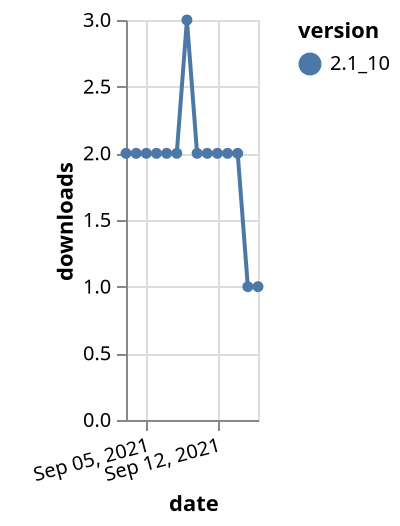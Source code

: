 {"$schema": "https://vega.github.io/schema/vega-lite/v5.json", "description": "A simple bar chart with embedded data.", "data": {"values": [{"date": "2021-09-03", "total": 2929, "delta": 2, "version": "2.1_10"}, {"date": "2021-09-04", "total": 2931, "delta": 2, "version": "2.1_10"}, {"date": "2021-09-05", "total": 2933, "delta": 2, "version": "2.1_10"}, {"date": "2021-09-06", "total": 2935, "delta": 2, "version": "2.1_10"}, {"date": "2021-09-07", "total": 2937, "delta": 2, "version": "2.1_10"}, {"date": "2021-09-08", "total": 2939, "delta": 2, "version": "2.1_10"}, {"date": "2021-09-09", "total": 2942, "delta": 3, "version": "2.1_10"}, {"date": "2021-09-10", "total": 2944, "delta": 2, "version": "2.1_10"}, {"date": "2021-09-11", "total": 2946, "delta": 2, "version": "2.1_10"}, {"date": "2021-09-12", "total": 2948, "delta": 2, "version": "2.1_10"}, {"date": "2021-09-13", "total": 2950, "delta": 2, "version": "2.1_10"}, {"date": "2021-09-14", "total": 2952, "delta": 2, "version": "2.1_10"}, {"date": "2021-09-15", "total": 2953, "delta": 1, "version": "2.1_10"}, {"date": "2021-09-16", "total": 2954, "delta": 1, "version": "2.1_10"}]}, "width": "container", "mark": {"type": "line", "point": {"filled": true}}, "encoding": {"x": {"field": "date", "type": "temporal", "timeUnit": "yearmonthdate", "title": "date", "axis": {"labelAngle": -15}}, "y": {"field": "delta", "type": "quantitative", "title": "downloads"}, "color": {"field": "version", "type": "nominal"}, "tooltip": {"field": "delta"}}}